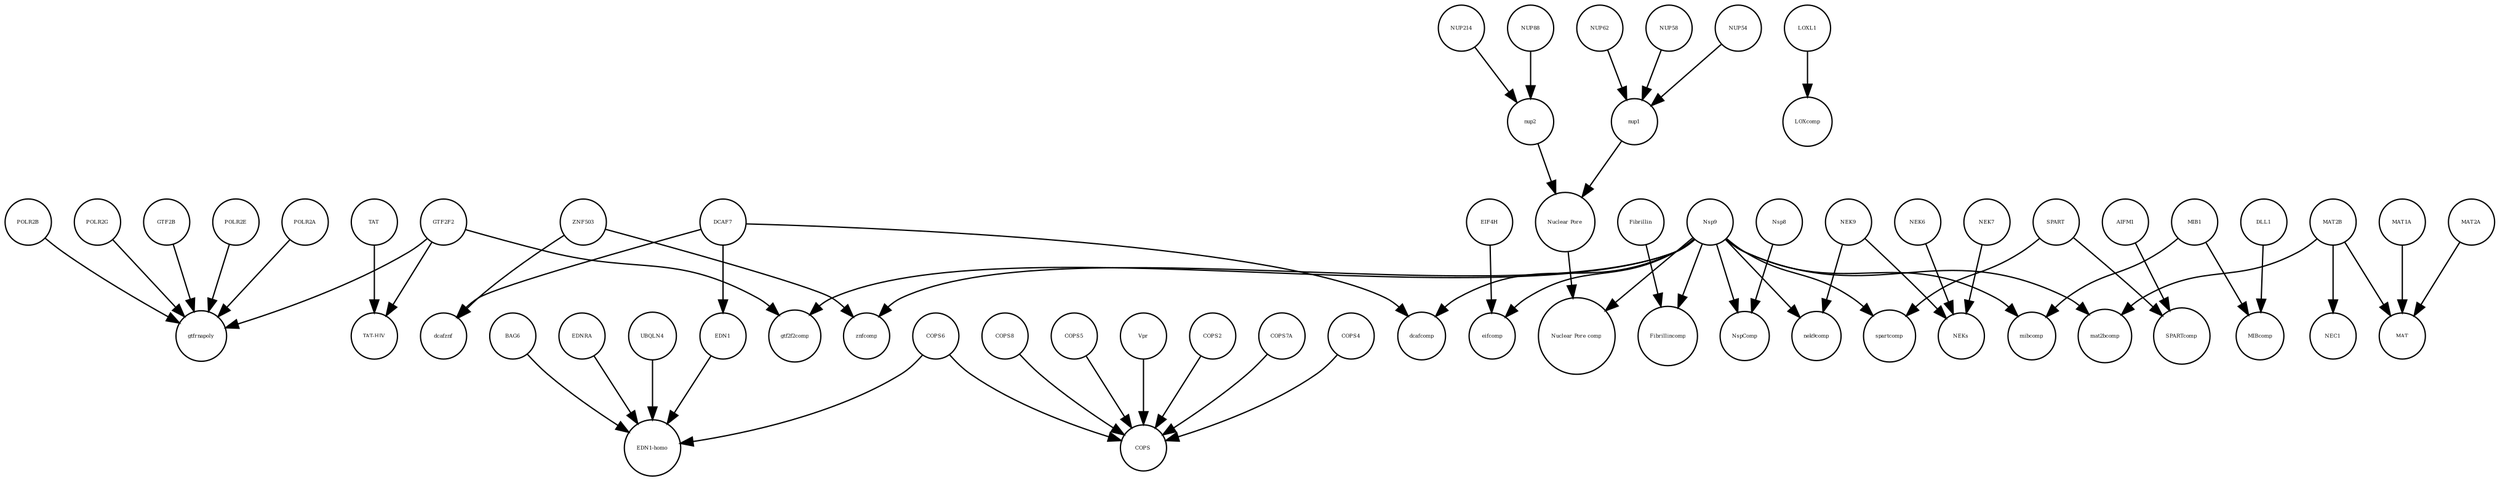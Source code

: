 strict digraph  {
GTF2F2 [annotation="urn_miriam_uniprot_P13984|urn_miriam_pubmed_10428810", bipartite=0, cls=macromolecule, fontsize=4, label=GTF2F2, shape=circle];
znfcomp [annotation="", bipartite=0, cls=complex, fontsize=4, label=znfcomp, shape=circle];
POLR2A [annotation=urn_miriam_uniprot_P30876, bipartite=0, cls=macromolecule, fontsize=4, label=POLR2A, shape=circle];
"Nuclear Pore" [annotation="", bipartite=0, cls=complex, fontsize=4, label="Nuclear Pore", shape=circle];
NUP58 [annotation=urn_miriam_uniprot_Q9BVL2, bipartite=0, cls=macromolecule, fontsize=4, label=NUP58, shape=circle];
EDNRA [annotation="", bipartite=0, cls=macromolecule, fontsize=4, label=EDNRA, shape=circle];
MAT2B [annotation="urn_miriam_uniprot_Q9NZL9|urn_miriam_pubmed_10644686|urn_miriam_pubmed_23189196|urn_miriam_pubmed_25075345|urn_miriam_pubmed_23425511", bipartite=0, cls=macromolecule, fontsize=4, label=MAT2B, shape=circle];
EIF4H [annotation="urn_miriam_uniprot_Q15056|urn_miriam_pubmed_10585411|urn_miriam_pubmed_11418588", bipartite=0, cls=macromolecule, fontsize=4, label=EIF4H, shape=circle];
gtfrnapoly [annotation="", bipartite=0, cls=complex, fontsize=4, label=gtfrnapoly, shape=circle];
MAT [annotation="", bipartite=0, cls=complex, fontsize=4, label=MAT, shape=circle];
NUP214 [annotation=urn_miriam_uniprot_P35658, bipartite=0, cls=macromolecule, fontsize=4, label=NUP214, shape=circle];
eifcomp [annotation="", bipartite=0, cls=complex, fontsize=4, label=eifcomp, shape=circle];
"Nuclear Pore comp" [annotation="", bipartite=0, cls=complex, fontsize=4, label="Nuclear Pore comp", shape=circle];
NEKs [annotation="", bipartite=0, cls=complex, fontsize=4, label=NEKs, shape=circle];
MAT1A [annotation="", bipartite=0, cls=macromolecule, fontsize=4, label=MAT1A, shape=circle];
COPS8 [annotation="", bipartite=0, cls=macromolecule, fontsize=4, label=COPS8, shape=circle];
COPS6 [annotation="", bipartite=0, cls=macromolecule, fontsize=4, label=COPS6, shape=circle];
EDN1 [annotation=urn_miriam_uniprot_P05305, bipartite=0, cls=macromolecule, fontsize=4, label=EDN1, shape=circle];
COPS5 [annotation="", bipartite=0, cls=macromolecule, fontsize=4, label=COPS5, shape=circle];
NUP54 [annotation=urn_miriam_uniprot_Q7Z3B4, bipartite=0, cls=macromolecule, fontsize=4, label=NUP54, shape=circle];
"TAT-HIV" [annotation="", bipartite=0, cls=complex, fontsize=4, label="TAT-HIV", shape=circle];
POLR2B [annotation="", bipartite=0, cls=macromolecule, fontsize=4, label=POLR2B, shape=circle];
NUP88 [annotation="urn_miriam_uniprot_Q99567|urn_miriam_pubmed_30543681", bipartite=0, cls=macromolecule, fontsize=4, label=NUP88, shape=circle];
TAT [annotation="", bipartite=0, cls=macromolecule, fontsize=4, label=TAT, shape=circle];
COPS [annotation="", bipartite=0, cls=complex, fontsize=4, label=COPS, shape=circle];
SPARTcomp [annotation="", bipartite=0, cls=complex, fontsize=4, label=SPARTcomp, shape=circle];
UBQLN4 [annotation="", bipartite=0, cls=macromolecule, fontsize=4, label=UBQLN4, shape=circle];
Vpr [annotation="", bipartite=0, cls=macromolecule, fontsize=4, label=Vpr, shape=circle];
POLR2G [annotation="", bipartite=0, cls=macromolecule, fontsize=4, label=POLR2G, shape=circle];
MIBcomp [annotation="", bipartite=0, cls=complex, fontsize=4, label=MIBcomp, shape=circle];
GTF2B [annotation="", bipartite=0, cls=macromolecule, fontsize=4, label=GTF2B, shape=circle];
POLR2E [annotation="", bipartite=0, cls=macromolecule, fontsize=4, label=POLR2E, shape=circle];
COPS2 [annotation="", bipartite=0, cls=macromolecule, fontsize=4, label=COPS2, shape=circle];
NEK6 [annotation="", bipartite=0, cls=macromolecule, fontsize=4, label=NEK6, shape=circle];
Nsp9 [annotation="urn_miriam_uniprot_P0DTD1|urn_miriam_ncbiprotein_YP_009725305", bipartite=0, cls=macromolecule, fontsize=4, label=Nsp9, shape=circle];
BAG6 [annotation="", bipartite=0, cls=macromolecule, fontsize=4, label=BAG6, shape=circle];
nek9comp [annotation="", bipartite=0, cls=complex, fontsize=4, label=nek9comp, shape=circle];
DCAF7 [annotation="urn_miriam_uniprot_P61962|urn_miriam_pubmed_16887337|urn_miriam_pubmed_16949367", bipartite=0, cls=macromolecule, fontsize=4, label=DCAF7, shape=circle];
LOXcomp [annotation="", bipartite=0, cls=complex, fontsize=4, label=LOXcomp, shape=circle];
AIFM1 [annotation="", bipartite=0, cls=macromolecule, fontsize=4, label=AIFM1, shape=circle];
NEC1 [annotation="", bipartite=0, cls=complex, fontsize=4, label=NEC1, shape=circle];
NUP62 [annotation=urn_miriam_uniprot_P37198, bipartite=0, cls=macromolecule, fontsize=4, label=NUP62, shape=circle];
Nsp8 [annotation="urn_miriam_uniprot_P0DTD1|urn_miriam_ncbiprotein_YP_009725304", bipartite=0, cls=macromolecule, fontsize=4, label=Nsp8, shape=circle];
nup2 [annotation="", bipartite=0, cls=complex, fontsize=4, label=nup2, shape=circle];
spartcomp [annotation="", bipartite=0, cls=complex, fontsize=4, label=spartcomp, shape=circle];
ZNF503 [annotation=urn_miriam_uniprot_Q96F45, bipartite=0, cls=macromolecule, fontsize=4, label=ZNF503, shape=circle];
gtf2f2comp [annotation="", bipartite=0, cls=complex, fontsize=4, label=gtf2f2comp, shape=circle];
LOXL1 [annotation="", bipartite=0, cls=macromolecule, fontsize=4, label=LOXL1, shape=circle];
SPART [annotation=urn_miriam_uniprot_Q8N0X7, bipartite=0, cls=macromolecule, fontsize=4, label=SPART, shape=circle];
MAT2A [annotation="", bipartite=0, cls=macromolecule, fontsize=4, label=MAT2A, shape=circle];
Fibrillincomp [annotation="", bipartite=0, cls=complex, fontsize=4, label=Fibrillincomp, shape=circle];
COPS7A [annotation="", bipartite=0, cls=macromolecule, fontsize=4, label=COPS7A, shape=circle];
mat2bcomp [annotation="", bipartite=0, cls=complex, fontsize=4, label=mat2bcomp, shape=circle];
nup1 [annotation="", bipartite=0, cls=complex, fontsize=4, label=nup1, shape=circle];
mibcomp [annotation="", bipartite=0, cls=complex, fontsize=4, label=mibcomp, shape=circle];
DLL1 [annotation="", bipartite=0, cls=macromolecule, fontsize=4, label=DLL1, shape=circle];
Fibrillin [annotation="", bipartite=0, cls=complex, fontsize=4, label=Fibrillin, shape=circle];
dcafznf [annotation="", bipartite=0, cls=complex, fontsize=4, label=dcafznf, shape=circle];
COPS4 [annotation="", bipartite=0, cls=macromolecule, fontsize=4, label=COPS4, shape=circle];
MIB1 [annotation="urn_miriam_uniprot_Q86YT6|urn_miriam_pubmed_24185901", bipartite=0, cls=macromolecule, fontsize=4, label=MIB1, shape=circle];
NspComp [annotation="", bipartite=0, cls=complex, fontsize=4, label=NspComp, shape=circle];
dcafcomp [annotation="", bipartite=0, cls=complex, fontsize=4, label=dcafcomp, shape=circle];
NEK9 [annotation=urn_miriam_uniprot_Q8TD19, bipartite=0, cls=macromolecule, fontsize=4, label=NEK9, shape=circle];
NEK7 [annotation="", bipartite=0, cls=macromolecule, fontsize=4, label=NEK7, shape=circle];
"EDN1-homo" [annotation="", bipartite=0, cls=complex, fontsize=4, label="EDN1-homo", shape=circle];
GTF2F2 -> gtf2f2comp  [annotation="", interaction_type=production];
GTF2F2 -> "TAT-HIV"  [annotation="", interaction_type=production];
GTF2F2 -> gtfrnapoly  [annotation="", interaction_type=production];
POLR2A -> gtfrnapoly  [annotation="", interaction_type=production];
"Nuclear Pore" -> "Nuclear Pore comp"  [annotation="", interaction_type=production];
NUP58 -> nup1  [annotation="", interaction_type=production];
EDNRA -> "EDN1-homo"  [annotation="", interaction_type=production];
MAT2B -> NEC1  [annotation="", interaction_type=production];
MAT2B -> MAT  [annotation="", interaction_type=production];
MAT2B -> mat2bcomp  [annotation="", interaction_type=production];
EIF4H -> eifcomp  [annotation="", interaction_type=production];
NUP214 -> nup2  [annotation="", interaction_type=production];
MAT1A -> MAT  [annotation="", interaction_type=production];
COPS8 -> COPS  [annotation="", interaction_type=production];
COPS6 -> "EDN1-homo"  [annotation="", interaction_type=production];
COPS6 -> COPS  [annotation="", interaction_type=production];
EDN1 -> "EDN1-homo"  [annotation="", interaction_type=production];
COPS5 -> COPS  [annotation="", interaction_type=production];
NUP54 -> nup1  [annotation="", interaction_type=production];
POLR2B -> gtfrnapoly  [annotation="", interaction_type=production];
NUP88 -> nup2  [annotation="", interaction_type=production];
TAT -> "TAT-HIV"  [annotation="", interaction_type=production];
UBQLN4 -> "EDN1-homo"  [annotation="", interaction_type=production];
Vpr -> COPS  [annotation="", interaction_type=production];
POLR2G -> gtfrnapoly  [annotation="", interaction_type=production];
GTF2B -> gtfrnapoly  [annotation="", interaction_type=production];
POLR2E -> gtfrnapoly  [annotation="", interaction_type=production];
COPS2 -> COPS  [annotation="", interaction_type=production];
NEK6 -> NEKs  [annotation="", interaction_type=production];
Nsp9 -> dcafcomp  [annotation="", interaction_type=production];
Nsp9 -> nek9comp  [annotation="", interaction_type=production];
Nsp9 -> eifcomp  [annotation="", interaction_type=production];
Nsp9 -> znfcomp  [annotation="", interaction_type=production];
Nsp9 -> NspComp  [annotation="", interaction_type=production];
Nsp9 -> Fibrillincomp  [annotation="", interaction_type=production];
Nsp9 -> mibcomp  [annotation="", interaction_type=production];
Nsp9 -> spartcomp  [annotation="", interaction_type=production];
Nsp9 -> gtf2f2comp  [annotation="", interaction_type=production];
Nsp9 -> "Nuclear Pore comp"  [annotation="", interaction_type=production];
Nsp9 -> mat2bcomp  [annotation="", interaction_type=production];
BAG6 -> "EDN1-homo"  [annotation="", interaction_type=production];
DCAF7 -> EDN1  [annotation=urn_miriam_pubmed_27880803, interaction_type=catalysis];
DCAF7 -> dcafcomp  [annotation="", interaction_type=production];
DCAF7 -> dcafznf  [annotation="", interaction_type=production];
AIFM1 -> SPARTcomp  [annotation="", interaction_type=production];
NUP62 -> nup1  [annotation="", interaction_type=production];
Nsp8 -> NspComp  [annotation="", interaction_type=production];
nup2 -> "Nuclear Pore"  [annotation="", interaction_type=production];
ZNF503 -> znfcomp  [annotation="", interaction_type=production];
ZNF503 -> dcafznf  [annotation="", interaction_type=production];
LOXL1 -> LOXcomp  [annotation="", interaction_type=production];
SPART -> spartcomp  [annotation="", interaction_type=production];
SPART -> SPARTcomp  [annotation="", interaction_type=production];
MAT2A -> MAT  [annotation="", interaction_type=production];
COPS7A -> COPS  [annotation="", interaction_type=production];
nup1 -> "Nuclear Pore"  [annotation="", interaction_type=production];
DLL1 -> MIBcomp  [annotation="", interaction_type=production];
Fibrillin -> Fibrillincomp  [annotation="", interaction_type=production];
COPS4 -> COPS  [annotation="", interaction_type=production];
MIB1 -> MIBcomp  [annotation="", interaction_type=production];
MIB1 -> mibcomp  [annotation="", interaction_type=production];
NEK9 -> nek9comp  [annotation="", interaction_type=production];
NEK9 -> NEKs  [annotation="", interaction_type=production];
NEK7 -> NEKs  [annotation="", interaction_type=production];
}
